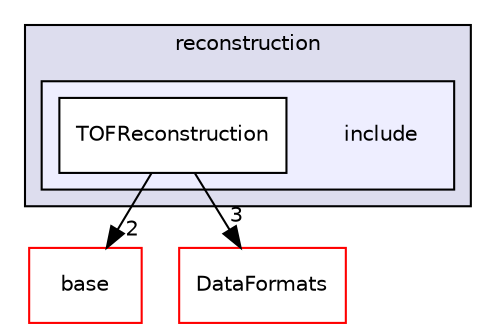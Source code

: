 digraph "/home/travis/build/AliceO2Group/AliceO2/Detectors/TOF/reconstruction/include" {
  bgcolor=transparent;
  compound=true
  node [ fontsize="10", fontname="Helvetica"];
  edge [ labelfontsize="10", labelfontname="Helvetica"];
  subgraph clusterdir_d1fec883a65fe865f3e91884d818def8 {
    graph [ bgcolor="#ddddee", pencolor="black", label="reconstruction" fontname="Helvetica", fontsize="10", URL="dir_d1fec883a65fe865f3e91884d818def8.html"]
  subgraph clusterdir_3dfda2b66c3c3704521dbfdd9d3caacf {
    graph [ bgcolor="#eeeeff", pencolor="black", label="" URL="dir_3dfda2b66c3c3704521dbfdd9d3caacf.html"];
    dir_3dfda2b66c3c3704521dbfdd9d3caacf [shape=plaintext label="include"];
    dir_ea0fd6262befb6a47c036a9bedd70371 [shape=box label="TOFReconstruction" color="black" fillcolor="white" style="filled" URL="dir_ea0fd6262befb6a47c036a9bedd70371.html"];
  }
  }
  dir_0189f3ad6abecd72f822a0c3914f12b2 [shape=box label="base" color="red" URL="dir_0189f3ad6abecd72f822a0c3914f12b2.html"];
  dir_2171f7ec022c5423887b07c69b2f5b48 [shape=box label="DataFormats" color="red" URL="dir_2171f7ec022c5423887b07c69b2f5b48.html"];
  dir_ea0fd6262befb6a47c036a9bedd70371->dir_0189f3ad6abecd72f822a0c3914f12b2 [headlabel="2", labeldistance=1.5 headhref="dir_000278_000228.html"];
  dir_ea0fd6262befb6a47c036a9bedd70371->dir_2171f7ec022c5423887b07c69b2f5b48 [headlabel="3", labeldistance=1.5 headhref="dir_000278_000054.html"];
}
